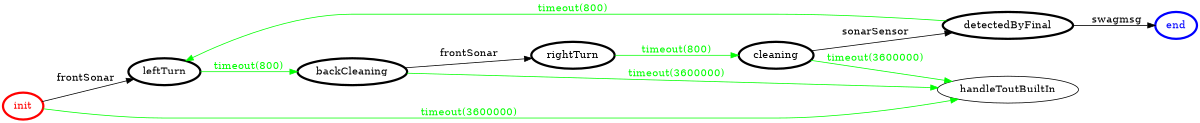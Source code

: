 /*
*
* A GraphViz DOT FSM description 
* Please use a GraphViz visualizer (like http://www.webgraphviz.com)
*  
*/

digraph finite_state_machine {
	rankdir=LR
	size="8,5"
	
	init [ color = red ][ fontcolor = red ][ penwidth = 3 ]
	cleaning [ color = black ][ fontcolor = black ][ penwidth = 3 ]
	rightTurn [ color = black ][ fontcolor = black ][ penwidth = 3 ]
	detectedByFinal [ color = black ][ fontcolor = black ][ penwidth = 3 ]
	leftTurn [ color = black ][ fontcolor = black ][ penwidth = 3 ]
	backCleaning [ color = black ][ fontcolor = black ][ penwidth = 3 ]
	end [ color = blue ][ fontcolor = blue ][ penwidth = 3 ]
	
	init -> handleToutBuiltIn [ label = "timeout(3600000)" ][ color = green ][ fontcolor = green ]
	init -> leftTurn [ label = "frontSonar" ][ color = black ][ fontcolor = black ]
	cleaning -> handleToutBuiltIn [ label = "timeout(3600000)" ][ color = green ][ fontcolor = green ]
	detectedByFinal -> end [ label = "swagmsg" ][ color = black ][ fontcolor = black ]
	leftTurn -> backCleaning [ label = "timeout(800)" ][ color = green ][ fontcolor = green ]
	backCleaning -> rightTurn [ label = "frontSonar" ][ color = black ][ fontcolor = black ]
	detectedByFinal -> leftTurn [ label = "timeout(800)" ][ color = green ][ fontcolor = green ]
	rightTurn -> cleaning [ label = "timeout(800)" ][ color = green ][ fontcolor = green ]
	cleaning -> detectedByFinal [ label = "sonarSensor" ][ color = black ][ fontcolor = black ]
	backCleaning -> handleToutBuiltIn [ label = "timeout(3600000)" ][ color = green ][ fontcolor = green ]
}
